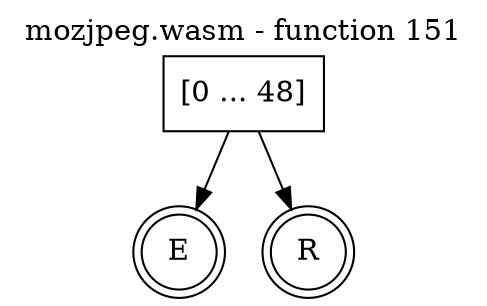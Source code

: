 digraph finite_state_machine {
    label = "mozjpeg.wasm - function 151"
    labelloc =  t
    labelfontsize = 16
    labelfontcolor = black
    labelfontname = "Helvetica"
    node [shape = doublecircle]; E R ;
    node [shape = box];
    node [shape=box, color=black, style=solid] 0[label="[0 ... 48]"]
    0 -> E;
    0 -> R;
}

